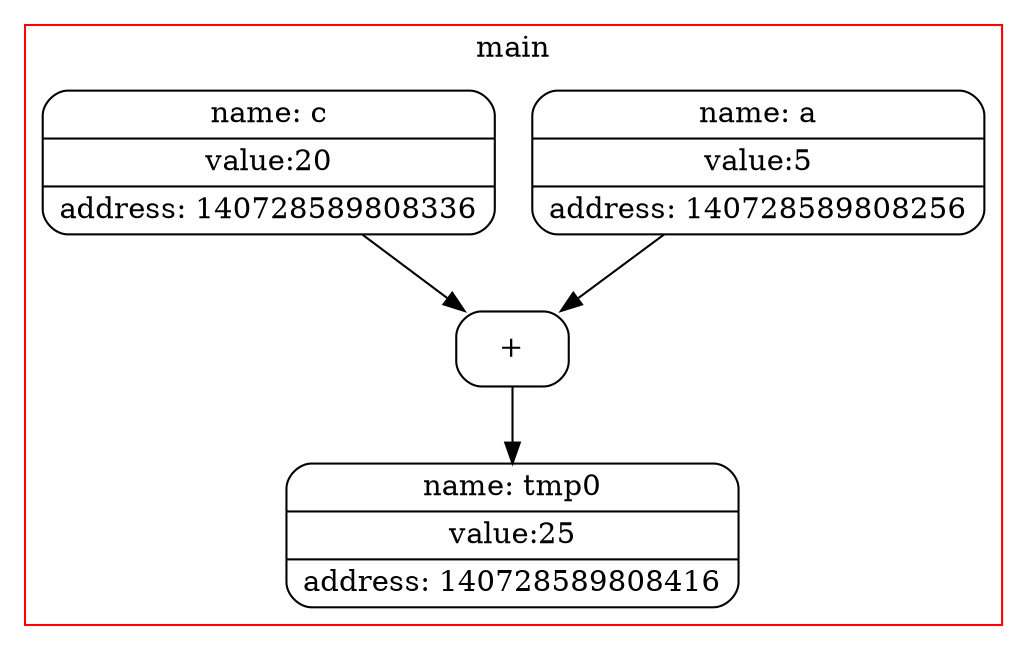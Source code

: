 digraph G{
trankdir=HR;
node[shape=Mrecord];

subgraph "cluster_0" {
label = main;
color = "0.0,1,1";
1[label="{ {name: a} | {value:5} | {address: 140728589808256}} " ];
2[label="{ {name: c} | {value:20} | {address: 140728589808336}} " ];
3[label="+" color = "black" style = ""];
2->3;
1->3;
4[label="{ {name: tmp0} | {value:25} | {address: 140728589808416}} " ];
3->4;
}
}